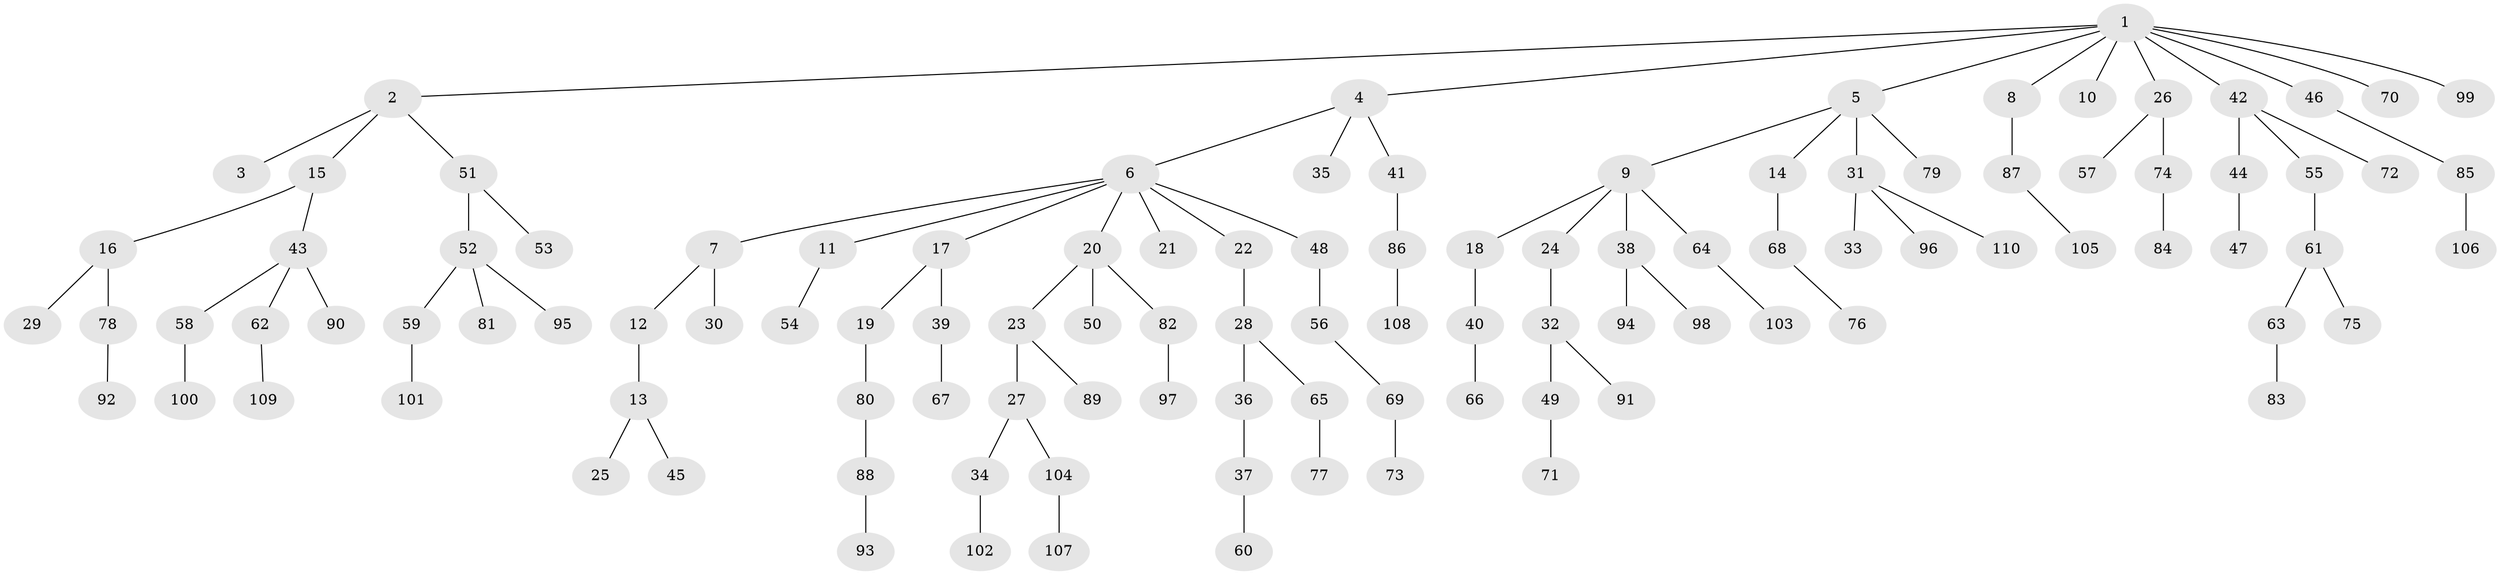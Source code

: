 // coarse degree distribution, {12: 0.012987012987012988, 3: 0.12987012987012986, 4: 0.03896103896103896, 8: 0.012987012987012988, 2: 0.2597402597402597, 5: 0.025974025974025976, 1: 0.5194805194805194}
// Generated by graph-tools (version 1.1) at 2025/52/02/27/25 19:52:13]
// undirected, 110 vertices, 109 edges
graph export_dot {
graph [start="1"]
  node [color=gray90,style=filled];
  1;
  2;
  3;
  4;
  5;
  6;
  7;
  8;
  9;
  10;
  11;
  12;
  13;
  14;
  15;
  16;
  17;
  18;
  19;
  20;
  21;
  22;
  23;
  24;
  25;
  26;
  27;
  28;
  29;
  30;
  31;
  32;
  33;
  34;
  35;
  36;
  37;
  38;
  39;
  40;
  41;
  42;
  43;
  44;
  45;
  46;
  47;
  48;
  49;
  50;
  51;
  52;
  53;
  54;
  55;
  56;
  57;
  58;
  59;
  60;
  61;
  62;
  63;
  64;
  65;
  66;
  67;
  68;
  69;
  70;
  71;
  72;
  73;
  74;
  75;
  76;
  77;
  78;
  79;
  80;
  81;
  82;
  83;
  84;
  85;
  86;
  87;
  88;
  89;
  90;
  91;
  92;
  93;
  94;
  95;
  96;
  97;
  98;
  99;
  100;
  101;
  102;
  103;
  104;
  105;
  106;
  107;
  108;
  109;
  110;
  1 -- 2;
  1 -- 4;
  1 -- 5;
  1 -- 8;
  1 -- 10;
  1 -- 26;
  1 -- 42;
  1 -- 46;
  1 -- 70;
  1 -- 99;
  2 -- 3;
  2 -- 15;
  2 -- 51;
  4 -- 6;
  4 -- 35;
  4 -- 41;
  5 -- 9;
  5 -- 14;
  5 -- 31;
  5 -- 79;
  6 -- 7;
  6 -- 11;
  6 -- 17;
  6 -- 20;
  6 -- 21;
  6 -- 22;
  6 -- 48;
  7 -- 12;
  7 -- 30;
  8 -- 87;
  9 -- 18;
  9 -- 24;
  9 -- 38;
  9 -- 64;
  11 -- 54;
  12 -- 13;
  13 -- 25;
  13 -- 45;
  14 -- 68;
  15 -- 16;
  15 -- 43;
  16 -- 29;
  16 -- 78;
  17 -- 19;
  17 -- 39;
  18 -- 40;
  19 -- 80;
  20 -- 23;
  20 -- 50;
  20 -- 82;
  22 -- 28;
  23 -- 27;
  23 -- 89;
  24 -- 32;
  26 -- 57;
  26 -- 74;
  27 -- 34;
  27 -- 104;
  28 -- 36;
  28 -- 65;
  31 -- 33;
  31 -- 96;
  31 -- 110;
  32 -- 49;
  32 -- 91;
  34 -- 102;
  36 -- 37;
  37 -- 60;
  38 -- 94;
  38 -- 98;
  39 -- 67;
  40 -- 66;
  41 -- 86;
  42 -- 44;
  42 -- 55;
  42 -- 72;
  43 -- 58;
  43 -- 62;
  43 -- 90;
  44 -- 47;
  46 -- 85;
  48 -- 56;
  49 -- 71;
  51 -- 52;
  51 -- 53;
  52 -- 59;
  52 -- 81;
  52 -- 95;
  55 -- 61;
  56 -- 69;
  58 -- 100;
  59 -- 101;
  61 -- 63;
  61 -- 75;
  62 -- 109;
  63 -- 83;
  64 -- 103;
  65 -- 77;
  68 -- 76;
  69 -- 73;
  74 -- 84;
  78 -- 92;
  80 -- 88;
  82 -- 97;
  85 -- 106;
  86 -- 108;
  87 -- 105;
  88 -- 93;
  104 -- 107;
}
